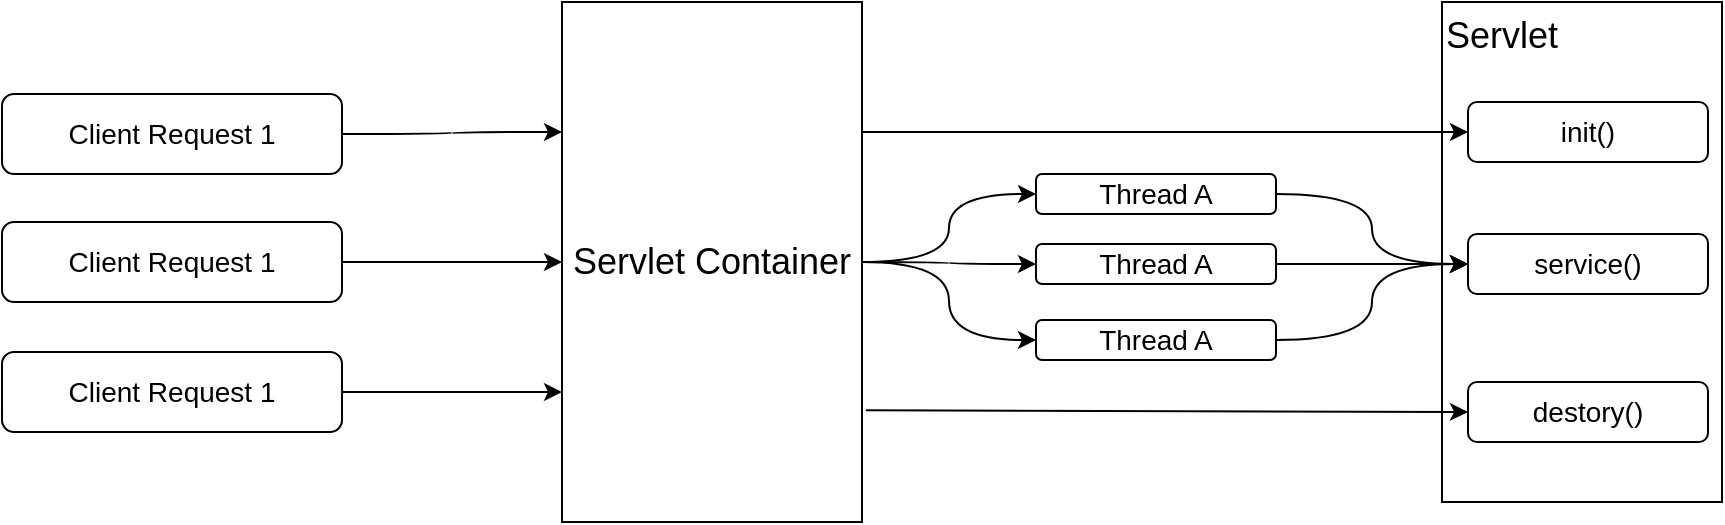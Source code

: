 <mxfile version="14.1.8" type="device"><diagram id="m2pQodtzJgN99bF6Xbyp" name="第 1 页"><mxGraphModel dx="1086" dy="807" grid="1" gridSize="10" guides="1" tooltips="1" connect="1" arrows="1" fold="1" page="1" pageScale="1" pageWidth="827" pageHeight="1169" math="0" shadow="0"><root><mxCell id="0"/><mxCell id="1" parent="0"/><mxCell id="dCho9jeYpVdVtmil0q8y-12" value="Servlet" style="whiteSpace=wrap;html=1;rounded=0;fontSize=18;align=left;verticalAlign=top;" vertex="1" parent="1"><mxGeometry x="850" y="150" width="140" height="250" as="geometry"/></mxCell><mxCell id="dCho9jeYpVdVtmil0q8y-1" value="Client Request 1" style="rounded=1;whiteSpace=wrap;html=1;fontSize=14;" vertex="1" parent="1"><mxGeometry x="130" y="196" width="170" height="40" as="geometry"/></mxCell><mxCell id="dCho9jeYpVdVtmil0q8y-7" value="" style="edgeStyle=orthogonalEdgeStyle;rounded=0;orthogonalLoop=1;jettySize=auto;html=1;" edge="1" parent="1" source="dCho9jeYpVdVtmil0q8y-2" target="dCho9jeYpVdVtmil0q8y-6"><mxGeometry relative="1" as="geometry"/></mxCell><mxCell id="dCho9jeYpVdVtmil0q8y-2" value="Client Request 1" style="rounded=1;whiteSpace=wrap;html=1;fontSize=14;" vertex="1" parent="1"><mxGeometry x="130" y="260" width="170" height="40" as="geometry"/></mxCell><mxCell id="dCho9jeYpVdVtmil0q8y-4" value="Client Request 1" style="rounded=1;whiteSpace=wrap;html=1;fontSize=14;" vertex="1" parent="1"><mxGeometry x="130" y="325" width="170" height="40" as="geometry"/></mxCell><mxCell id="dCho9jeYpVdVtmil0q8y-11" value="" style="edgeStyle=orthogonalEdgeStyle;curved=1;rounded=0;orthogonalLoop=1;jettySize=auto;html=1;fontSize=14;entryX=0;entryY=0.5;entryDx=0;entryDy=0;" edge="1" parent="1" source="dCho9jeYpVdVtmil0q8y-6" target="dCho9jeYpVdVtmil0q8y-19"><mxGeometry relative="1" as="geometry"><mxPoint x="655" y="290" as="targetPoint"/></mxGeometry></mxCell><mxCell id="dCho9jeYpVdVtmil0q8y-6" value="Servlet Container" style="whiteSpace=wrap;html=1;rounded=0;fontSize=18;" vertex="1" parent="1"><mxGeometry x="410" y="150" width="150" height="260" as="geometry"/></mxCell><mxCell id="dCho9jeYpVdVtmil0q8y-8" value="" style="edgeStyle=orthogonalEdgeStyle;rounded=0;orthogonalLoop=1;jettySize=auto;html=1;curved=1;entryX=0;entryY=0.25;entryDx=0;entryDy=0;" edge="1" parent="1" source="dCho9jeYpVdVtmil0q8y-1" target="dCho9jeYpVdVtmil0q8y-6"><mxGeometry relative="1" as="geometry"><mxPoint x="310" y="300" as="sourcePoint"/><mxPoint x="420" y="300" as="targetPoint"/></mxGeometry></mxCell><mxCell id="dCho9jeYpVdVtmil0q8y-9" value="" style="edgeStyle=orthogonalEdgeStyle;rounded=0;orthogonalLoop=1;jettySize=auto;html=1;entryX=0;entryY=0.75;entryDx=0;entryDy=0;curved=1;exitX=1;exitY=0.5;exitDx=0;exitDy=0;" edge="1" parent="1" source="dCho9jeYpVdVtmil0q8y-4" target="dCho9jeYpVdVtmil0q8y-6"><mxGeometry relative="1" as="geometry"><mxPoint x="310" y="210" as="sourcePoint"/><mxPoint x="420" y="300" as="targetPoint"/></mxGeometry></mxCell><mxCell id="dCho9jeYpVdVtmil0q8y-13" value="" style="edgeStyle=orthogonalEdgeStyle;curved=1;rounded=0;orthogonalLoop=1;jettySize=auto;html=1;fontSize=14;entryX=0;entryY=0.5;entryDx=0;entryDy=0;exitX=1;exitY=0.5;exitDx=0;exitDy=0;" edge="1" parent="1" source="dCho9jeYpVdVtmil0q8y-19" target="dCho9jeYpVdVtmil0q8y-15"><mxGeometry relative="1" as="geometry"><mxPoint x="775" y="290" as="sourcePoint"/></mxGeometry></mxCell><mxCell id="dCho9jeYpVdVtmil0q8y-14" value="init()" style="rounded=1;whiteSpace=wrap;html=1;fontSize=14;align=center;" vertex="1" parent="1"><mxGeometry x="863" y="200" width="120" height="30" as="geometry"/></mxCell><mxCell id="dCho9jeYpVdVtmil0q8y-15" value="service()" style="rounded=1;whiteSpace=wrap;html=1;fontSize=14;align=center;" vertex="1" parent="1"><mxGeometry x="863" y="266" width="120" height="30" as="geometry"/></mxCell><mxCell id="dCho9jeYpVdVtmil0q8y-16" value="destory()" style="rounded=1;whiteSpace=wrap;html=1;fontSize=14;align=center;" vertex="1" parent="1"><mxGeometry x="863" y="340" width="120" height="30" as="geometry"/></mxCell><mxCell id="dCho9jeYpVdVtmil0q8y-17" value="" style="edgeStyle=orthogonalEdgeStyle;curved=1;rounded=0;orthogonalLoop=1;jettySize=auto;html=1;fontSize=14;exitX=1;exitY=0.25;exitDx=0;exitDy=0;entryX=0;entryY=0.5;entryDx=0;entryDy=0;" edge="1" parent="1" source="dCho9jeYpVdVtmil0q8y-6" target="dCho9jeYpVdVtmil0q8y-14"><mxGeometry relative="1" as="geometry"><mxPoint x="570" y="300" as="sourcePoint"/><mxPoint x="665" y="300" as="targetPoint"/></mxGeometry></mxCell><mxCell id="dCho9jeYpVdVtmil0q8y-18" value="" style="edgeStyle=orthogonalEdgeStyle;curved=1;rounded=0;orthogonalLoop=1;jettySize=auto;html=1;fontSize=14;entryX=0;entryY=0.5;entryDx=0;entryDy=0;exitX=1.013;exitY=0.785;exitDx=0;exitDy=0;exitPerimeter=0;" edge="1" parent="1" source="dCho9jeYpVdVtmil0q8y-6" target="dCho9jeYpVdVtmil0q8y-16"><mxGeometry relative="1" as="geometry"><mxPoint x="570" y="365" as="sourcePoint"/><mxPoint x="873" y="235" as="targetPoint"/></mxGeometry></mxCell><mxCell id="dCho9jeYpVdVtmil0q8y-19" value="Thread A" style="rounded=1;whiteSpace=wrap;html=1;fontSize=14;align=center;" vertex="1" parent="1"><mxGeometry x="647" y="236" width="120" height="20" as="geometry"/></mxCell><mxCell id="dCho9jeYpVdVtmil0q8y-20" value="Thread A" style="rounded=1;whiteSpace=wrap;html=1;fontSize=14;align=center;" vertex="1" parent="1"><mxGeometry x="647" y="271" width="120" height="20" as="geometry"/></mxCell><mxCell id="dCho9jeYpVdVtmil0q8y-21" value="Thread A" style="rounded=1;whiteSpace=wrap;html=1;fontSize=14;align=center;" vertex="1" parent="1"><mxGeometry x="647" y="309" width="120" height="20" as="geometry"/></mxCell><mxCell id="dCho9jeYpVdVtmil0q8y-22" value="" style="edgeStyle=orthogonalEdgeStyle;curved=1;rounded=0;orthogonalLoop=1;jettySize=auto;html=1;fontSize=14;exitX=1;exitY=0.5;exitDx=0;exitDy=0;" edge="1" parent="1" source="dCho9jeYpVdVtmil0q8y-6" target="dCho9jeYpVdVtmil0q8y-20"><mxGeometry relative="1" as="geometry"><mxPoint x="570" y="290" as="sourcePoint"/><mxPoint x="650" y="260" as="targetPoint"/></mxGeometry></mxCell><mxCell id="dCho9jeYpVdVtmil0q8y-23" value="" style="edgeStyle=orthogonalEdgeStyle;curved=1;rounded=0;orthogonalLoop=1;jettySize=auto;html=1;fontSize=14;entryX=0;entryY=0.5;entryDx=0;entryDy=0;" edge="1" parent="1" source="dCho9jeYpVdVtmil0q8y-6" target="dCho9jeYpVdVtmil0q8y-21"><mxGeometry relative="1" as="geometry"><mxPoint x="570" y="290" as="sourcePoint"/><mxPoint x="650" y="300" as="targetPoint"/></mxGeometry></mxCell><mxCell id="dCho9jeYpVdVtmil0q8y-24" value="" style="edgeStyle=orthogonalEdgeStyle;curved=1;rounded=0;orthogonalLoop=1;jettySize=auto;html=1;fontSize=14;entryX=0;entryY=0.5;entryDx=0;entryDy=0;" edge="1" parent="1" source="dCho9jeYpVdVtmil0q8y-20" target="dCho9jeYpVdVtmil0q8y-15"><mxGeometry relative="1" as="geometry"><mxPoint x="770" y="260" as="sourcePoint"/><mxPoint x="873" y="300" as="targetPoint"/></mxGeometry></mxCell><mxCell id="dCho9jeYpVdVtmil0q8y-25" value="" style="edgeStyle=orthogonalEdgeStyle;curved=1;rounded=0;orthogonalLoop=1;jettySize=auto;html=1;fontSize=14;entryX=0;entryY=0.5;entryDx=0;entryDy=0;exitX=1;exitY=0.5;exitDx=0;exitDy=0;" edge="1" parent="1" source="dCho9jeYpVdVtmil0q8y-21" target="dCho9jeYpVdVtmil0q8y-15"><mxGeometry relative="1" as="geometry"><mxPoint x="770" y="300" as="sourcePoint"/><mxPoint x="873" y="300" as="targetPoint"/></mxGeometry></mxCell></root></mxGraphModel></diagram></mxfile>